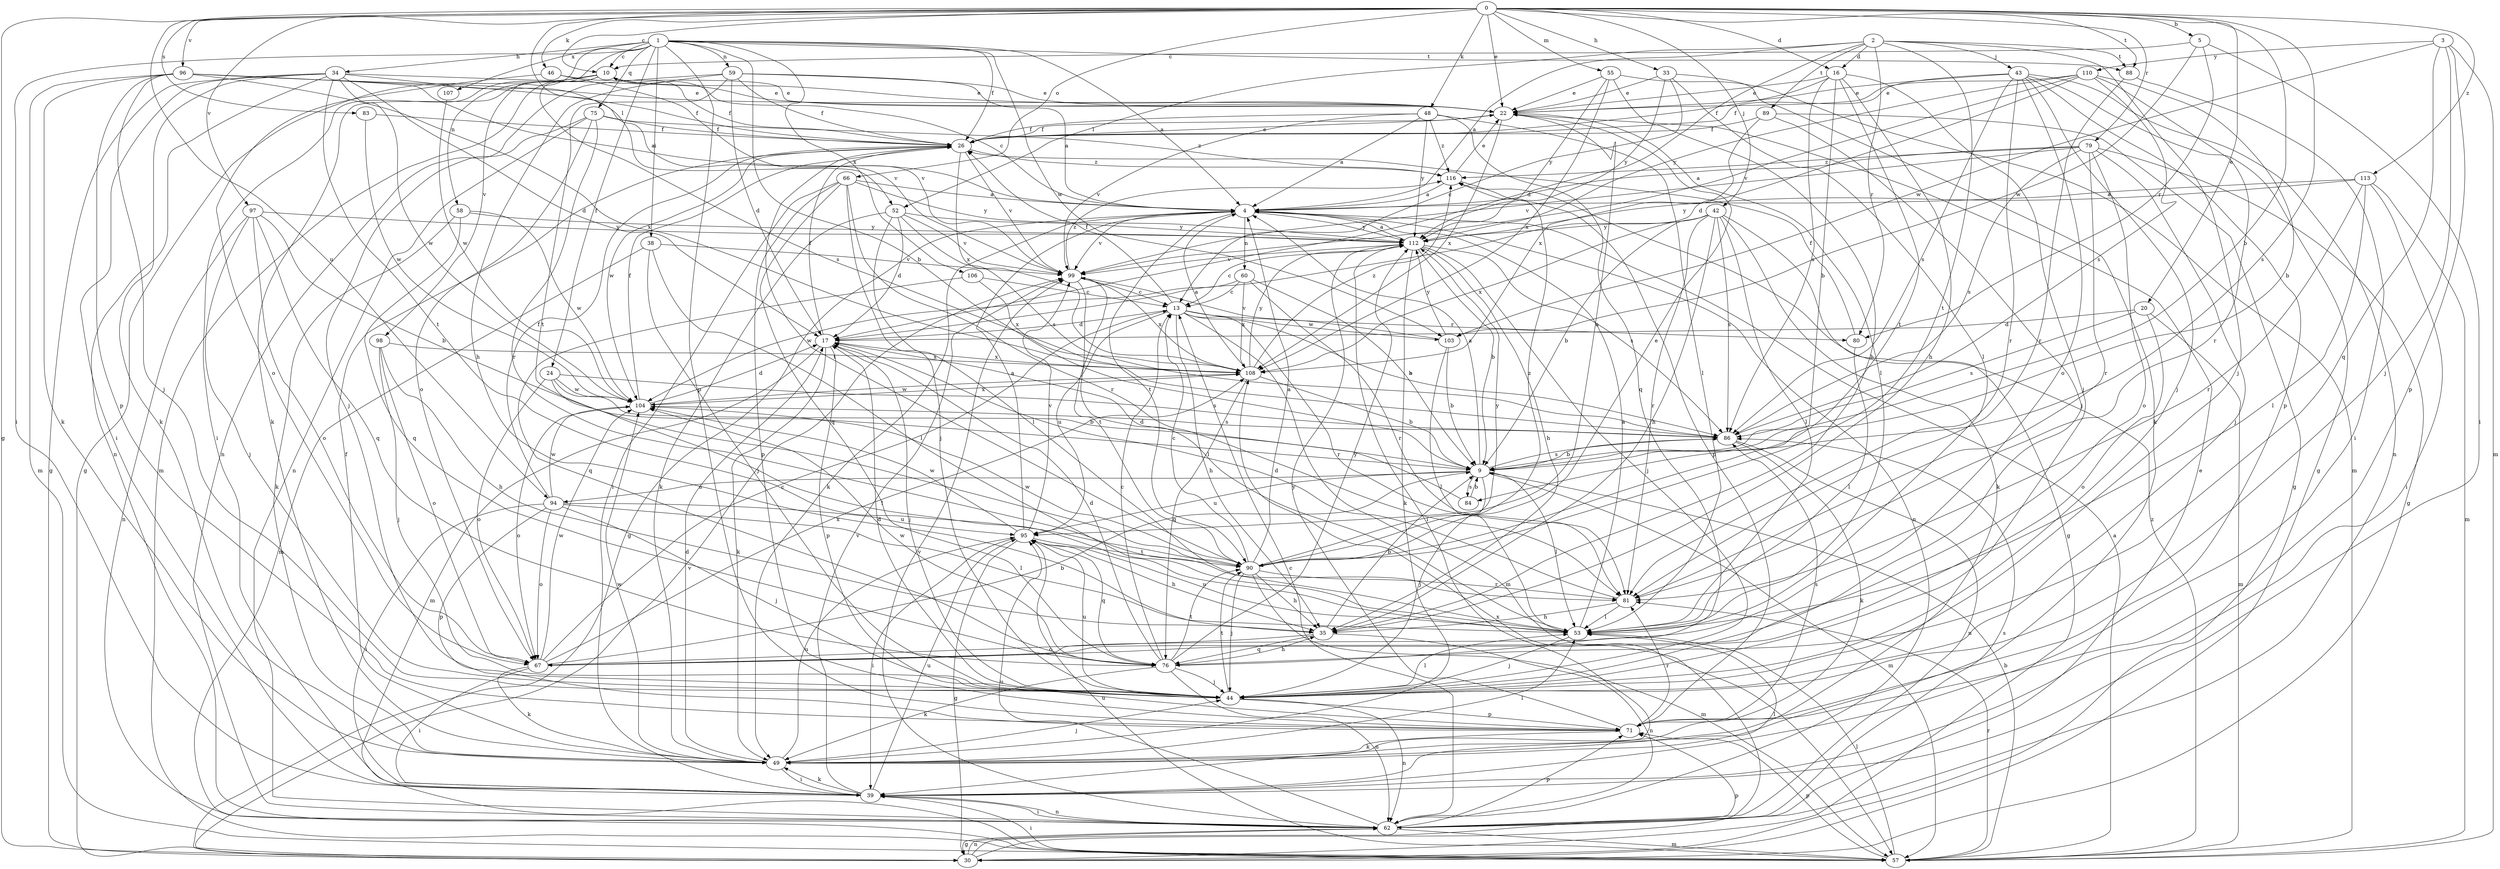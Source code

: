 strict digraph  {
0;
1;
2;
3;
4;
5;
9;
10;
13;
16;
17;
20;
22;
24;
26;
30;
33;
34;
35;
38;
39;
42;
43;
44;
46;
48;
49;
52;
53;
55;
57;
58;
59;
60;
62;
66;
67;
71;
75;
76;
79;
80;
81;
83;
84;
86;
88;
89;
90;
94;
95;
96;
97;
98;
99;
103;
104;
106;
107;
108;
110;
112;
113;
116;
0 -> 5  [label=b];
0 -> 9  [label=b];
0 -> 10  [label=c];
0 -> 16  [label=d];
0 -> 20  [label=e];
0 -> 22  [label=e];
0 -> 30  [label=g];
0 -> 33  [label=h];
0 -> 42  [label=j];
0 -> 46  [label=k];
0 -> 48  [label=k];
0 -> 52  [label=l];
0 -> 55  [label=m];
0 -> 66  [label=o];
0 -> 79  [label=r];
0 -> 83  [label=s];
0 -> 84  [label=s];
0 -> 88  [label=t];
0 -> 94  [label=u];
0 -> 96  [label=v];
0 -> 97  [label=v];
0 -> 113  [label=z];
1 -> 4  [label=a];
1 -> 9  [label=b];
1 -> 10  [label=c];
1 -> 24  [label=f];
1 -> 26  [label=f];
1 -> 34  [label=h];
1 -> 38  [label=i];
1 -> 39  [label=i];
1 -> 58  [label=n];
1 -> 59  [label=n];
1 -> 71  [label=p];
1 -> 75  [label=q];
1 -> 88  [label=t];
1 -> 98  [label=v];
1 -> 103  [label=w];
1 -> 106  [label=x];
1 -> 107  [label=x];
2 -> 4  [label=a];
2 -> 16  [label=d];
2 -> 17  [label=d];
2 -> 43  [label=j];
2 -> 44  [label=j];
2 -> 52  [label=l];
2 -> 80  [label=r];
2 -> 88  [label=t];
2 -> 89  [label=t];
2 -> 90  [label=t];
3 -> 44  [label=j];
3 -> 57  [label=m];
3 -> 71  [label=p];
3 -> 76  [label=q];
3 -> 103  [label=w];
3 -> 110  [label=y];
4 -> 10  [label=c];
4 -> 30  [label=g];
4 -> 49  [label=k];
4 -> 60  [label=n];
4 -> 62  [label=n];
4 -> 90  [label=t];
4 -> 99  [label=v];
4 -> 112  [label=y];
5 -> 10  [label=c];
5 -> 39  [label=i];
5 -> 80  [label=r];
5 -> 103  [label=w];
9 -> 4  [label=a];
9 -> 44  [label=j];
9 -> 53  [label=l];
9 -> 57  [label=m];
9 -> 84  [label=s];
9 -> 86  [label=s];
9 -> 94  [label=u];
9 -> 95  [label=u];
10 -> 22  [label=e];
10 -> 26  [label=f];
10 -> 30  [label=g];
10 -> 39  [label=i];
10 -> 49  [label=k];
10 -> 57  [label=m];
10 -> 86  [label=s];
13 -> 17  [label=d];
13 -> 26  [label=f];
13 -> 35  [label=h];
13 -> 57  [label=m];
13 -> 80  [label=r];
13 -> 81  [label=r];
13 -> 86  [label=s];
13 -> 95  [label=u];
13 -> 103  [label=w];
16 -> 9  [label=b];
16 -> 22  [label=e];
16 -> 26  [label=f];
16 -> 35  [label=h];
16 -> 44  [label=j];
16 -> 86  [label=s];
16 -> 90  [label=t];
17 -> 26  [label=f];
17 -> 44  [label=j];
17 -> 49  [label=k];
17 -> 57  [label=m];
17 -> 71  [label=p];
17 -> 108  [label=x];
20 -> 17  [label=d];
20 -> 57  [label=m];
20 -> 67  [label=o];
20 -> 86  [label=s];
22 -> 26  [label=f];
22 -> 53  [label=l];
22 -> 95  [label=u];
22 -> 108  [label=x];
24 -> 9  [label=b];
24 -> 53  [label=l];
24 -> 67  [label=o];
24 -> 86  [label=s];
24 -> 104  [label=w];
26 -> 22  [label=e];
26 -> 90  [label=t];
26 -> 99  [label=v];
26 -> 104  [label=w];
26 -> 108  [label=x];
26 -> 116  [label=z];
30 -> 62  [label=n];
30 -> 71  [label=p];
30 -> 99  [label=v];
30 -> 108  [label=x];
33 -> 13  [label=c];
33 -> 22  [label=e];
33 -> 49  [label=k];
33 -> 53  [label=l];
33 -> 112  [label=y];
34 -> 17  [label=d];
34 -> 22  [label=e];
34 -> 30  [label=g];
34 -> 39  [label=i];
34 -> 49  [label=k];
34 -> 62  [label=n];
34 -> 90  [label=t];
34 -> 99  [label=v];
34 -> 104  [label=w];
35 -> 9  [label=b];
35 -> 62  [label=n];
35 -> 67  [label=o];
35 -> 76  [label=q];
38 -> 44  [label=j];
38 -> 53  [label=l];
38 -> 57  [label=m];
38 -> 99  [label=v];
39 -> 49  [label=k];
39 -> 53  [label=l];
39 -> 62  [label=n];
39 -> 95  [label=u];
39 -> 99  [label=v];
42 -> 9  [label=b];
42 -> 30  [label=g];
42 -> 35  [label=h];
42 -> 49  [label=k];
42 -> 53  [label=l];
42 -> 81  [label=r];
42 -> 86  [label=s];
42 -> 108  [label=x];
42 -> 112  [label=y];
43 -> 22  [label=e];
43 -> 26  [label=f];
43 -> 30  [label=g];
43 -> 44  [label=j];
43 -> 62  [label=n];
43 -> 67  [label=o];
43 -> 71  [label=p];
43 -> 81  [label=r];
43 -> 86  [label=s];
44 -> 17  [label=d];
44 -> 53  [label=l];
44 -> 62  [label=n];
44 -> 71  [label=p];
44 -> 90  [label=t];
44 -> 95  [label=u];
46 -> 22  [label=e];
46 -> 67  [label=o];
46 -> 99  [label=v];
48 -> 4  [label=a];
48 -> 26  [label=f];
48 -> 53  [label=l];
48 -> 76  [label=q];
48 -> 99  [label=v];
48 -> 112  [label=y];
48 -> 116  [label=z];
49 -> 17  [label=d];
49 -> 26  [label=f];
49 -> 39  [label=i];
49 -> 44  [label=j];
49 -> 53  [label=l];
49 -> 95  [label=u];
49 -> 104  [label=w];
52 -> 17  [label=d];
52 -> 49  [label=k];
52 -> 53  [label=l];
52 -> 86  [label=s];
52 -> 99  [label=v];
52 -> 112  [label=y];
53 -> 4  [label=a];
53 -> 44  [label=j];
53 -> 95  [label=u];
55 -> 22  [label=e];
55 -> 35  [label=h];
55 -> 57  [label=m];
55 -> 108  [label=x];
55 -> 112  [label=y];
57 -> 4  [label=a];
57 -> 9  [label=b];
57 -> 39  [label=i];
57 -> 53  [label=l];
57 -> 71  [label=p];
57 -> 81  [label=r];
57 -> 95  [label=u];
57 -> 116  [label=z];
58 -> 49  [label=k];
58 -> 76  [label=q];
58 -> 104  [label=w];
58 -> 112  [label=y];
59 -> 4  [label=a];
59 -> 17  [label=d];
59 -> 22  [label=e];
59 -> 26  [label=f];
59 -> 35  [label=h];
59 -> 62  [label=n];
59 -> 90  [label=t];
60 -> 9  [label=b];
60 -> 13  [label=c];
60 -> 81  [label=r];
60 -> 104  [label=w];
60 -> 108  [label=x];
62 -> 13  [label=c];
62 -> 22  [label=e];
62 -> 30  [label=g];
62 -> 39  [label=i];
62 -> 57  [label=m];
62 -> 71  [label=p];
62 -> 86  [label=s];
62 -> 95  [label=u];
62 -> 99  [label=v];
66 -> 4  [label=a];
66 -> 39  [label=i];
66 -> 44  [label=j];
66 -> 71  [label=p];
66 -> 76  [label=q];
66 -> 81  [label=r];
66 -> 112  [label=y];
67 -> 9  [label=b];
67 -> 13  [label=c];
67 -> 39  [label=i];
67 -> 49  [label=k];
67 -> 104  [label=w];
67 -> 108  [label=x];
71 -> 49  [label=k];
71 -> 81  [label=r];
71 -> 86  [label=s];
71 -> 112  [label=y];
75 -> 26  [label=f];
75 -> 44  [label=j];
75 -> 62  [label=n];
75 -> 67  [label=o];
75 -> 81  [label=r];
75 -> 116  [label=z];
76 -> 13  [label=c];
76 -> 17  [label=d];
76 -> 35  [label=h];
76 -> 44  [label=j];
76 -> 49  [label=k];
76 -> 62  [label=n];
76 -> 90  [label=t];
76 -> 104  [label=w];
76 -> 112  [label=y];
79 -> 4  [label=a];
79 -> 30  [label=g];
79 -> 44  [label=j];
79 -> 67  [label=o];
79 -> 81  [label=r];
79 -> 86  [label=s];
79 -> 99  [label=v];
79 -> 116  [label=z];
80 -> 26  [label=f];
80 -> 53  [label=l];
81 -> 17  [label=d];
81 -> 35  [label=h];
81 -> 53  [label=l];
83 -> 26  [label=f];
83 -> 104  [label=w];
84 -> 9  [label=b];
84 -> 17  [label=d];
86 -> 9  [label=b];
86 -> 49  [label=k];
86 -> 62  [label=n];
88 -> 39  [label=i];
88 -> 81  [label=r];
89 -> 26  [label=f];
89 -> 30  [label=g];
89 -> 44  [label=j];
89 -> 108  [label=x];
90 -> 4  [label=a];
90 -> 13  [label=c];
90 -> 22  [label=e];
90 -> 35  [label=h];
90 -> 44  [label=j];
90 -> 57  [label=m];
90 -> 81  [label=r];
90 -> 104  [label=w];
90 -> 112  [label=y];
90 -> 116  [label=z];
94 -> 26  [label=f];
94 -> 39  [label=i];
94 -> 44  [label=j];
94 -> 53  [label=l];
94 -> 67  [label=o];
94 -> 71  [label=p];
94 -> 95  [label=u];
94 -> 104  [label=w];
95 -> 4  [label=a];
95 -> 30  [label=g];
95 -> 35  [label=h];
95 -> 39  [label=i];
95 -> 76  [label=q];
95 -> 90  [label=t];
95 -> 99  [label=v];
95 -> 104  [label=w];
96 -> 4  [label=a];
96 -> 22  [label=e];
96 -> 26  [label=f];
96 -> 44  [label=j];
96 -> 49  [label=k];
96 -> 57  [label=m];
96 -> 71  [label=p];
96 -> 108  [label=x];
97 -> 9  [label=b];
97 -> 44  [label=j];
97 -> 62  [label=n];
97 -> 67  [label=o];
97 -> 76  [label=q];
97 -> 112  [label=y];
98 -> 35  [label=h];
98 -> 44  [label=j];
98 -> 67  [label=o];
98 -> 108  [label=x];
99 -> 13  [label=c];
99 -> 53  [label=l];
99 -> 90  [label=t];
99 -> 108  [label=x];
99 -> 116  [label=z];
103 -> 9  [label=b];
103 -> 53  [label=l];
103 -> 99  [label=v];
103 -> 112  [label=y];
104 -> 17  [label=d];
104 -> 26  [label=f];
104 -> 67  [label=o];
104 -> 86  [label=s];
104 -> 108  [label=x];
106 -> 13  [label=c];
106 -> 76  [label=q];
106 -> 108  [label=x];
107 -> 104  [label=w];
108 -> 4  [label=a];
108 -> 9  [label=b];
108 -> 76  [label=q];
108 -> 104  [label=w];
108 -> 112  [label=y];
108 -> 116  [label=z];
110 -> 9  [label=b];
110 -> 17  [label=d];
110 -> 22  [label=e];
110 -> 81  [label=r];
110 -> 86  [label=s];
110 -> 99  [label=v];
110 -> 112  [label=y];
112 -> 4  [label=a];
112 -> 9  [label=b];
112 -> 13  [label=c];
112 -> 35  [label=h];
112 -> 39  [label=i];
112 -> 44  [label=j];
112 -> 49  [label=k];
112 -> 86  [label=s];
112 -> 99  [label=v];
113 -> 4  [label=a];
113 -> 39  [label=i];
113 -> 53  [label=l];
113 -> 57  [label=m];
113 -> 81  [label=r];
113 -> 112  [label=y];
116 -> 4  [label=a];
116 -> 22  [label=e];
116 -> 71  [label=p];
}
